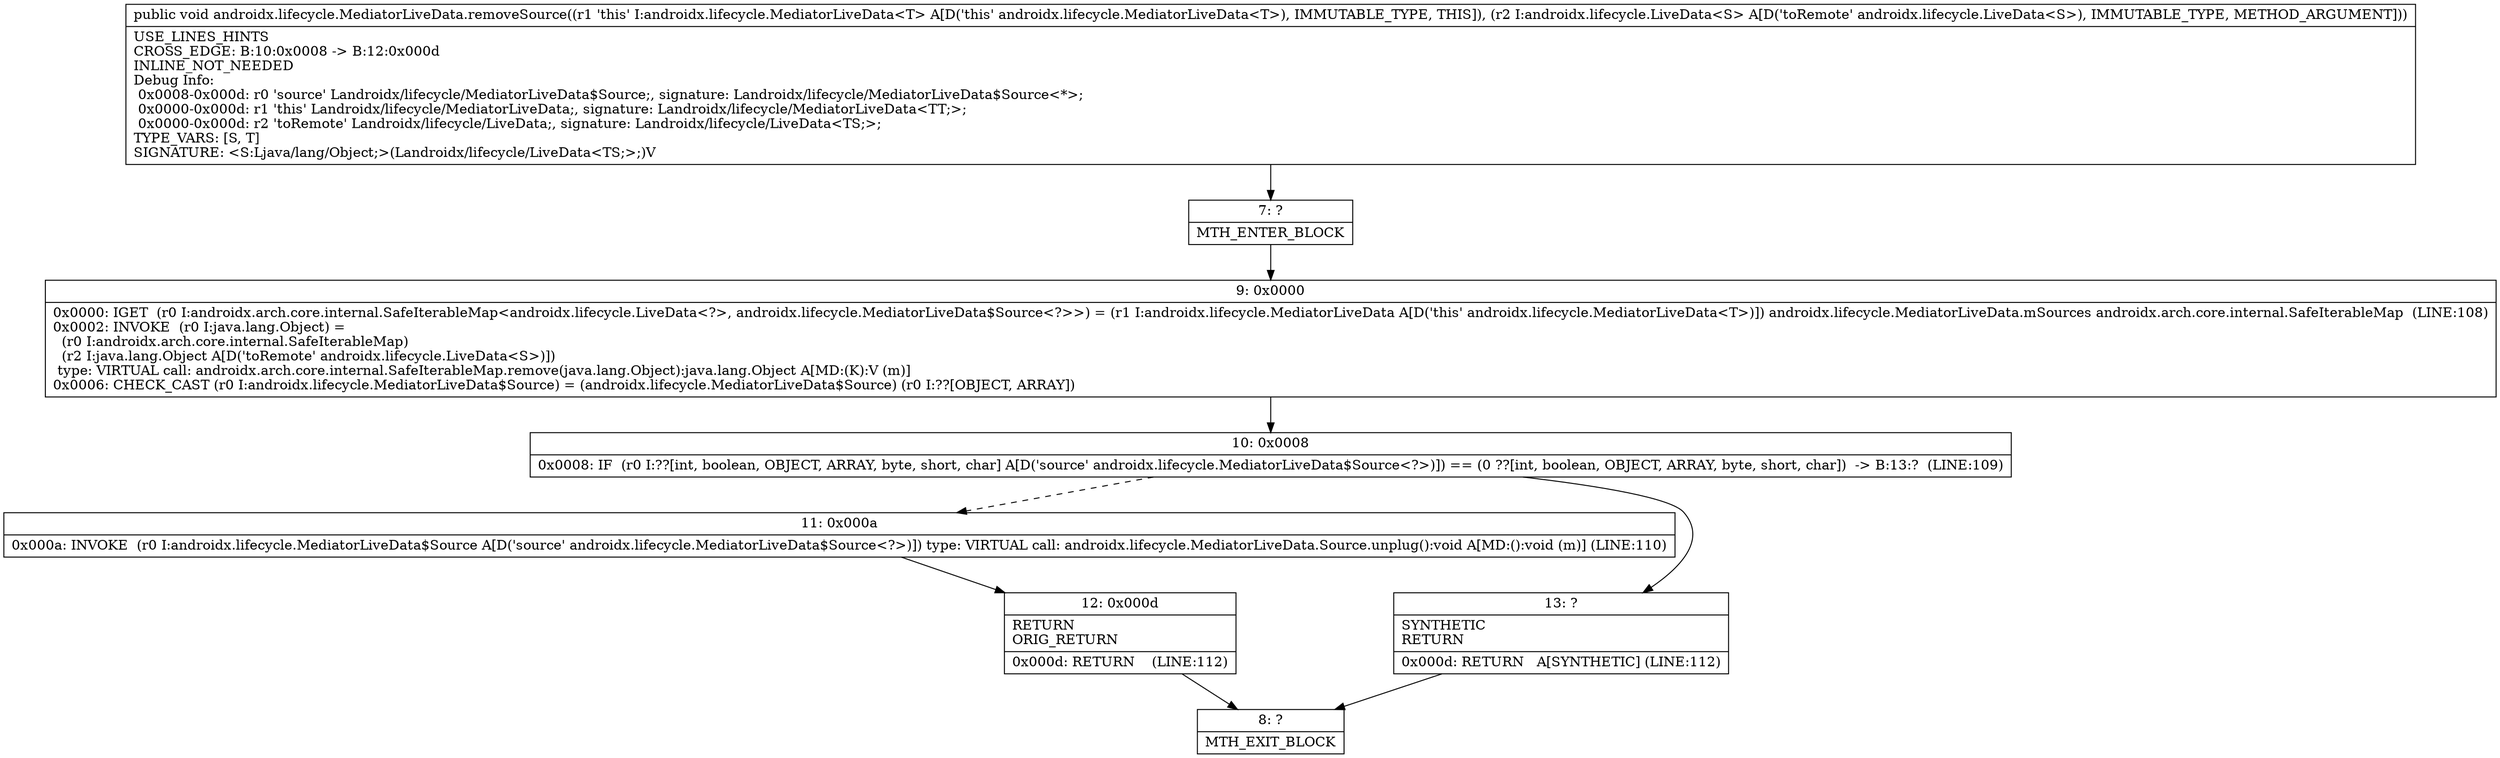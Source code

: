 digraph "CFG forandroidx.lifecycle.MediatorLiveData.removeSource(Landroidx\/lifecycle\/LiveData;)V" {
Node_7 [shape=record,label="{7\:\ ?|MTH_ENTER_BLOCK\l}"];
Node_9 [shape=record,label="{9\:\ 0x0000|0x0000: IGET  (r0 I:androidx.arch.core.internal.SafeIterableMap\<androidx.lifecycle.LiveData\<?\>, androidx.lifecycle.MediatorLiveData$Source\<?\>\>) = (r1 I:androidx.lifecycle.MediatorLiveData A[D('this' androidx.lifecycle.MediatorLiveData\<T\>)]) androidx.lifecycle.MediatorLiveData.mSources androidx.arch.core.internal.SafeIterableMap  (LINE:108)\l0x0002: INVOKE  (r0 I:java.lang.Object) = \l  (r0 I:androidx.arch.core.internal.SafeIterableMap)\l  (r2 I:java.lang.Object A[D('toRemote' androidx.lifecycle.LiveData\<S\>)])\l type: VIRTUAL call: androidx.arch.core.internal.SafeIterableMap.remove(java.lang.Object):java.lang.Object A[MD:(K):V (m)]\l0x0006: CHECK_CAST (r0 I:androidx.lifecycle.MediatorLiveData$Source) = (androidx.lifecycle.MediatorLiveData$Source) (r0 I:??[OBJECT, ARRAY]) \l}"];
Node_10 [shape=record,label="{10\:\ 0x0008|0x0008: IF  (r0 I:??[int, boolean, OBJECT, ARRAY, byte, short, char] A[D('source' androidx.lifecycle.MediatorLiveData$Source\<?\>)]) == (0 ??[int, boolean, OBJECT, ARRAY, byte, short, char])  \-\> B:13:?  (LINE:109)\l}"];
Node_11 [shape=record,label="{11\:\ 0x000a|0x000a: INVOKE  (r0 I:androidx.lifecycle.MediatorLiveData$Source A[D('source' androidx.lifecycle.MediatorLiveData$Source\<?\>)]) type: VIRTUAL call: androidx.lifecycle.MediatorLiveData.Source.unplug():void A[MD:():void (m)] (LINE:110)\l}"];
Node_12 [shape=record,label="{12\:\ 0x000d|RETURN\lORIG_RETURN\l|0x000d: RETURN    (LINE:112)\l}"];
Node_8 [shape=record,label="{8\:\ ?|MTH_EXIT_BLOCK\l}"];
Node_13 [shape=record,label="{13\:\ ?|SYNTHETIC\lRETURN\l|0x000d: RETURN   A[SYNTHETIC] (LINE:112)\l}"];
MethodNode[shape=record,label="{public void androidx.lifecycle.MediatorLiveData.removeSource((r1 'this' I:androidx.lifecycle.MediatorLiveData\<T\> A[D('this' androidx.lifecycle.MediatorLiveData\<T\>), IMMUTABLE_TYPE, THIS]), (r2 I:androidx.lifecycle.LiveData\<S\> A[D('toRemote' androidx.lifecycle.LiveData\<S\>), IMMUTABLE_TYPE, METHOD_ARGUMENT]))  | USE_LINES_HINTS\lCROSS_EDGE: B:10:0x0008 \-\> B:12:0x000d\lINLINE_NOT_NEEDED\lDebug Info:\l  0x0008\-0x000d: r0 'source' Landroidx\/lifecycle\/MediatorLiveData$Source;, signature: Landroidx\/lifecycle\/MediatorLiveData$Source\<*\>;\l  0x0000\-0x000d: r1 'this' Landroidx\/lifecycle\/MediatorLiveData;, signature: Landroidx\/lifecycle\/MediatorLiveData\<TT;\>;\l  0x0000\-0x000d: r2 'toRemote' Landroidx\/lifecycle\/LiveData;, signature: Landroidx\/lifecycle\/LiveData\<TS;\>;\lTYPE_VARS: [S, T]\lSIGNATURE: \<S:Ljava\/lang\/Object;\>(Landroidx\/lifecycle\/LiveData\<TS;\>;)V\l}"];
MethodNode -> Node_7;Node_7 -> Node_9;
Node_9 -> Node_10;
Node_10 -> Node_11[style=dashed];
Node_10 -> Node_13;
Node_11 -> Node_12;
Node_12 -> Node_8;
Node_13 -> Node_8;
}

